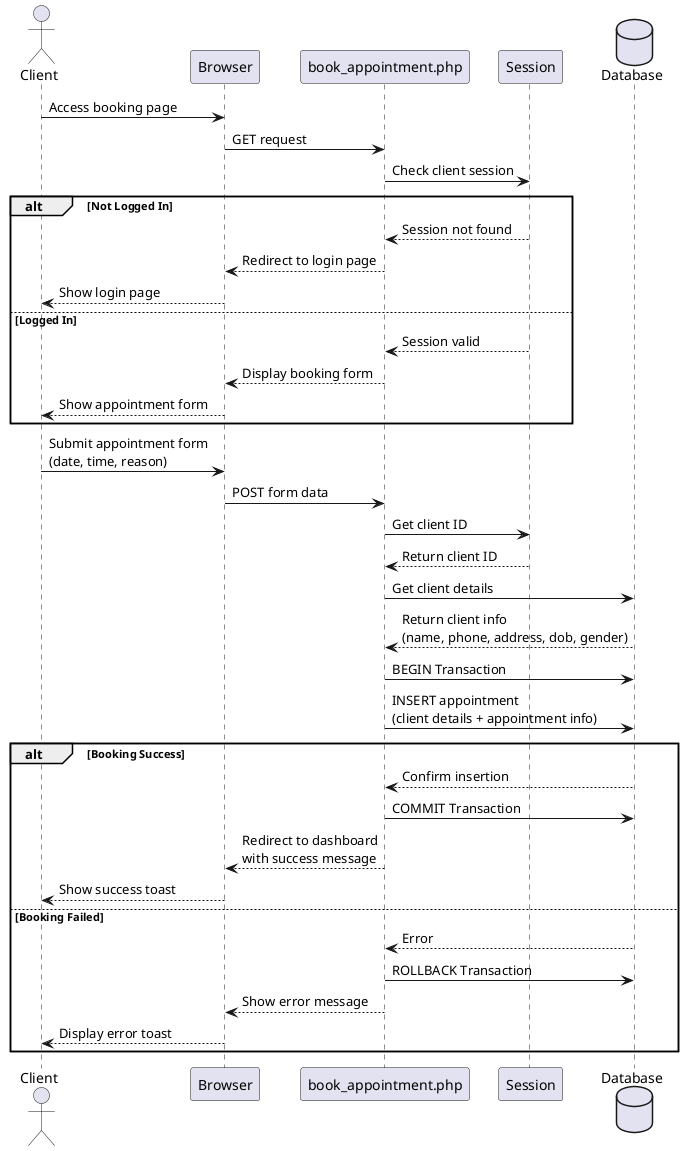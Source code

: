 @startuml Appointment Booking System

actor Client
participant Browser
participant "book_appointment.php" as PHP
participant Session
database Database

' Session Check
Client -> Browser: Access booking page
Browser -> PHP: GET request
PHP -> Session: Check client session
alt Not Logged In
    Session --> PHP: Session not found
    PHP --> Browser: Redirect to login page
    Browser --> Client: Show login page
else Logged In
    Session --> PHP: Session valid
    PHP --> Browser: Display booking form
    Browser --> Client: Show appointment form
end

' Booking Process
Client -> Browser: Submit appointment form\n(date, time, reason)
Browser -> PHP: POST form data
PHP -> Session: Get client ID
Session --> PHP: Return client ID

PHP -> Database: Get client details
Database --> PHP: Return client info\n(name, phone, address, dob, gender)

PHP -> Database: BEGIN Transaction
PHP -> Database: INSERT appointment\n(client details + appointment info)

alt Booking Success
    Database --> PHP: Confirm insertion
    PHP -> Database: COMMIT Transaction
    PHP --> Browser: Redirect to dashboard\nwith success message
    Browser --> Client: Show success toast
else Booking Failed
    Database --> PHP: Error
    PHP -> Database: ROLLBACK Transaction
    PHP --> Browser: Show error message
    Browser --> Client: Display error toast
end

@enduml 